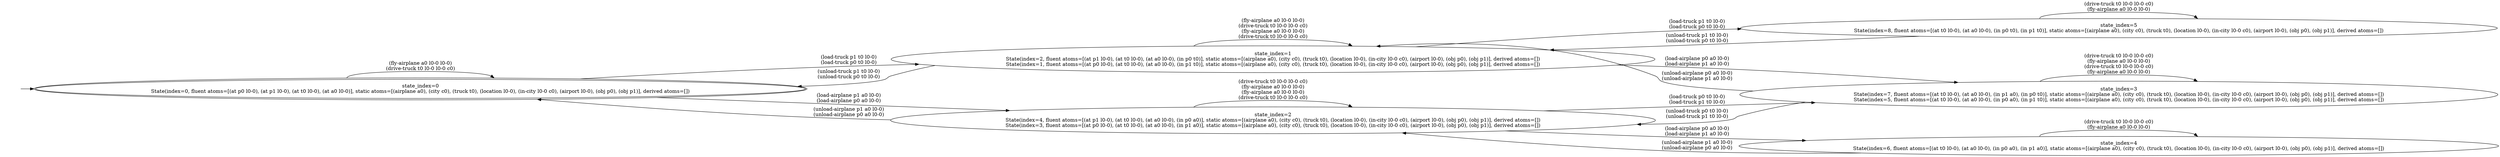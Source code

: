 digraph {
rankdir="LR"
s0[peripheries=2,label="state_index=0
State(index=0, fluent atoms=[(at p0 l0-0), (at p1 l0-0), (at t0 l0-0), (at a0 l0-0)], static atoms=[(airplane a0), (city c0), (truck t0), (location l0-0), (in-city l0-0 c0), (airport l0-0), (obj p0), (obj p1)], derived atoms=[])
"]
s1[label="state_index=1
State(index=2, fluent atoms=[(at p1 l0-0), (at t0 l0-0), (at a0 l0-0), (in p0 t0)], static atoms=[(airplane a0), (city c0), (truck t0), (location l0-0), (in-city l0-0 c0), (airport l0-0), (obj p0), (obj p1)], derived atoms=[])
State(index=1, fluent atoms=[(at p0 l0-0), (at t0 l0-0), (at a0 l0-0), (in p1 t0)], static atoms=[(airplane a0), (city c0), (truck t0), (location l0-0), (in-city l0-0 c0), (airport l0-0), (obj p0), (obj p1)], derived atoms=[])
"]
s2[label="state_index=2
State(index=4, fluent atoms=[(at p1 l0-0), (at t0 l0-0), (at a0 l0-0), (in p0 a0)], static atoms=[(airplane a0), (city c0), (truck t0), (location l0-0), (in-city l0-0 c0), (airport l0-0), (obj p0), (obj p1)], derived atoms=[])
State(index=3, fluent atoms=[(at p0 l0-0), (at t0 l0-0), (at a0 l0-0), (in p1 a0)], static atoms=[(airplane a0), (city c0), (truck t0), (location l0-0), (in-city l0-0 c0), (airport l0-0), (obj p0), (obj p1)], derived atoms=[])
"]
s3[label="state_index=3
State(index=7, fluent atoms=[(at t0 l0-0), (at a0 l0-0), (in p1 a0), (in p0 t0)], static atoms=[(airplane a0), (city c0), (truck t0), (location l0-0), (in-city l0-0 c0), (airport l0-0), (obj p0), (obj p1)], derived atoms=[])
State(index=5, fluent atoms=[(at t0 l0-0), (at a0 l0-0), (in p0 a0), (in p1 t0)], static atoms=[(airplane a0), (city c0), (truck t0), (location l0-0), (in-city l0-0 c0), (airport l0-0), (obj p0), (obj p1)], derived atoms=[])
"]
s4[label="state_index=4
State(index=6, fluent atoms=[(at t0 l0-0), (at a0 l0-0), (in p0 a0), (in p1 a0)], static atoms=[(airplane a0), (city c0), (truck t0), (location l0-0), (in-city l0-0 c0), (airport l0-0), (obj p0), (obj p1)], derived atoms=[])
"]
s5[label="state_index=5
State(index=8, fluent atoms=[(at t0 l0-0), (at a0 l0-0), (in p0 t0), (in p1 t0)], static atoms=[(airplane a0), (city c0), (truck t0), (location l0-0), (in-city l0-0 c0), (airport l0-0), (obj p0), (obj p1)], derived atoms=[])
"]
Dangling [ label = "", style = invis ]
{ rank = same; Dangling }
Dangling -> s0
{ rank = same; s3,s4,s5}
{ rank = same; s1,s2}
{ rank = same; s0}
s0->s0 [label="(fly-airplane a0 l0-0 l0-0)
(drive-truck t0 l0-0 l0-0 c0)
"]
s0->s1 [label="(load-truck p1 t0 l0-0)
(load-truck p0 t0 l0-0)
"]
s0->s2 [label="(load-airplane p1 a0 l0-0)
(load-airplane p0 a0 l0-0)
"]
s1->s0 [label="(unload-truck p1 t0 l0-0)
(unload-truck p0 t0 l0-0)
"]
s1->s1 [label="(fly-airplane a0 l0-0 l0-0)
(drive-truck t0 l0-0 l0-0 c0)
(fly-airplane a0 l0-0 l0-0)
(drive-truck t0 l0-0 l0-0 c0)
"]
s1->s3 [label="(load-airplane p0 a0 l0-0)
(load-airplane p1 a0 l0-0)
"]
s1->s5 [label="(load-truck p1 t0 l0-0)
(load-truck p0 t0 l0-0)
"]
s2->s0 [label="(unload-airplane p1 a0 l0-0)
(unload-airplane p0 a0 l0-0)
"]
s2->s2 [label="(drive-truck t0 l0-0 l0-0 c0)
(fly-airplane a0 l0-0 l0-0)
(fly-airplane a0 l0-0 l0-0)
(drive-truck t0 l0-0 l0-0 c0)
"]
s2->s3 [label="(load-truck p0 t0 l0-0)
(load-truck p1 t0 l0-0)
"]
s2->s4 [label="(load-airplane p0 a0 l0-0)
(load-airplane p1 a0 l0-0)
"]
s3->s1 [label="(unload-airplane p0 a0 l0-0)
(unload-airplane p1 a0 l0-0)
"]
s3->s2 [label="(unload-truck p0 t0 l0-0)
(unload-truck p1 t0 l0-0)
"]
s3->s3 [label="(drive-truck t0 l0-0 l0-0 c0)
(fly-airplane a0 l0-0 l0-0)
(drive-truck t0 l0-0 l0-0 c0)
(fly-airplane a0 l0-0 l0-0)
"]
s4->s2 [label="(unload-airplane p1 a0 l0-0)
(unload-airplane p0 a0 l0-0)
"]
s4->s4 [label="(drive-truck t0 l0-0 l0-0 c0)
(fly-airplane a0 l0-0 l0-0)
"]
s5->s1 [label="(unload-truck p1 t0 l0-0)
(unload-truck p0 t0 l0-0)
"]
s5->s5 [label="(drive-truck t0 l0-0 l0-0 c0)
(fly-airplane a0 l0-0 l0-0)
"]
}
